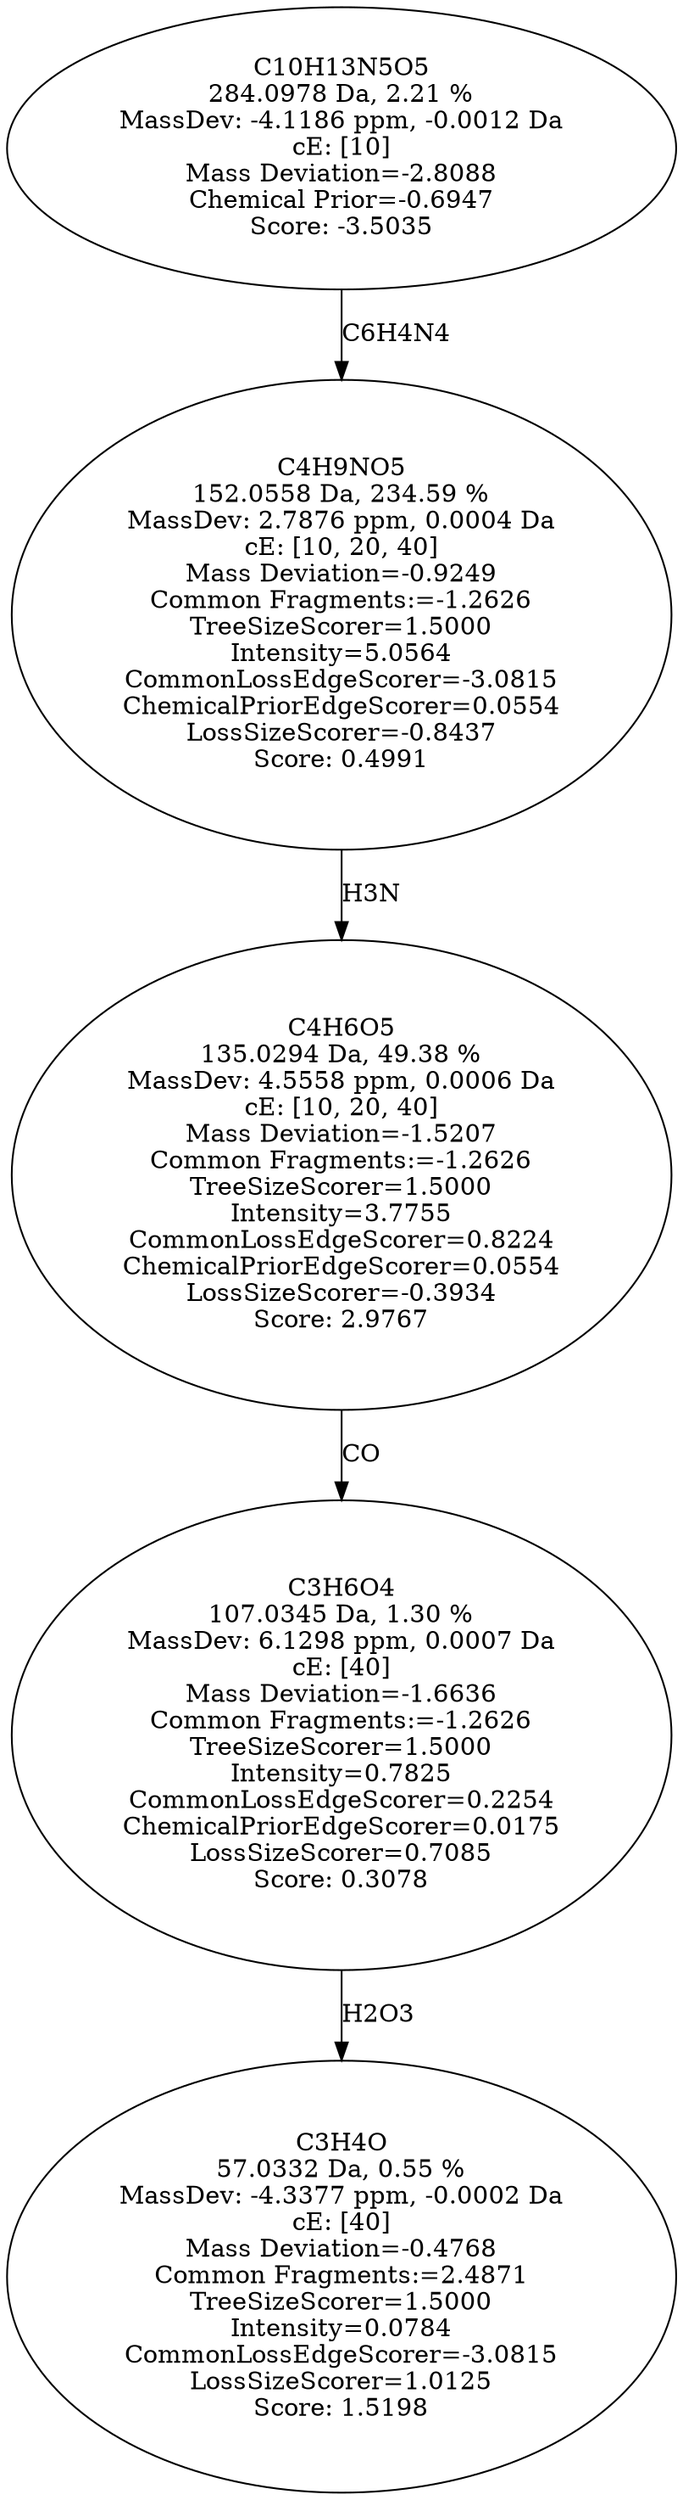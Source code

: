 strict digraph {
v1 [label="C3H4O\n57.0332 Da, 0.55 %\nMassDev: -4.3377 ppm, -0.0002 Da\ncE: [40]\nMass Deviation=-0.4768\nCommon Fragments:=2.4871\nTreeSizeScorer=1.5000\nIntensity=0.0784\nCommonLossEdgeScorer=-3.0815\nLossSizeScorer=1.0125\nScore: 1.5198"];
v2 [label="C3H6O4\n107.0345 Da, 1.30 %\nMassDev: 6.1298 ppm, 0.0007 Da\ncE: [40]\nMass Deviation=-1.6636\nCommon Fragments:=-1.2626\nTreeSizeScorer=1.5000\nIntensity=0.7825\nCommonLossEdgeScorer=0.2254\nChemicalPriorEdgeScorer=0.0175\nLossSizeScorer=0.7085\nScore: 0.3078"];
v3 [label="C4H6O5\n135.0294 Da, 49.38 %\nMassDev: 4.5558 ppm, 0.0006 Da\ncE: [10, 20, 40]\nMass Deviation=-1.5207\nCommon Fragments:=-1.2626\nTreeSizeScorer=1.5000\nIntensity=3.7755\nCommonLossEdgeScorer=0.8224\nChemicalPriorEdgeScorer=0.0554\nLossSizeScorer=-0.3934\nScore: 2.9767"];
v4 [label="C4H9NO5\n152.0558 Da, 234.59 %\nMassDev: 2.7876 ppm, 0.0004 Da\ncE: [10, 20, 40]\nMass Deviation=-0.9249\nCommon Fragments:=-1.2626\nTreeSizeScorer=1.5000\nIntensity=5.0564\nCommonLossEdgeScorer=-3.0815\nChemicalPriorEdgeScorer=0.0554\nLossSizeScorer=-0.8437\nScore: 0.4991"];
v5 [label="C10H13N5O5\n284.0978 Da, 2.21 %\nMassDev: -4.1186 ppm, -0.0012 Da\ncE: [10]\nMass Deviation=-2.8088\nChemical Prior=-0.6947\nScore: -3.5035"];
v2 -> v1 [label="H2O3"];
v3 -> v2 [label="CO"];
v4 -> v3 [label="H3N"];
v5 -> v4 [label="C6H4N4"];
}